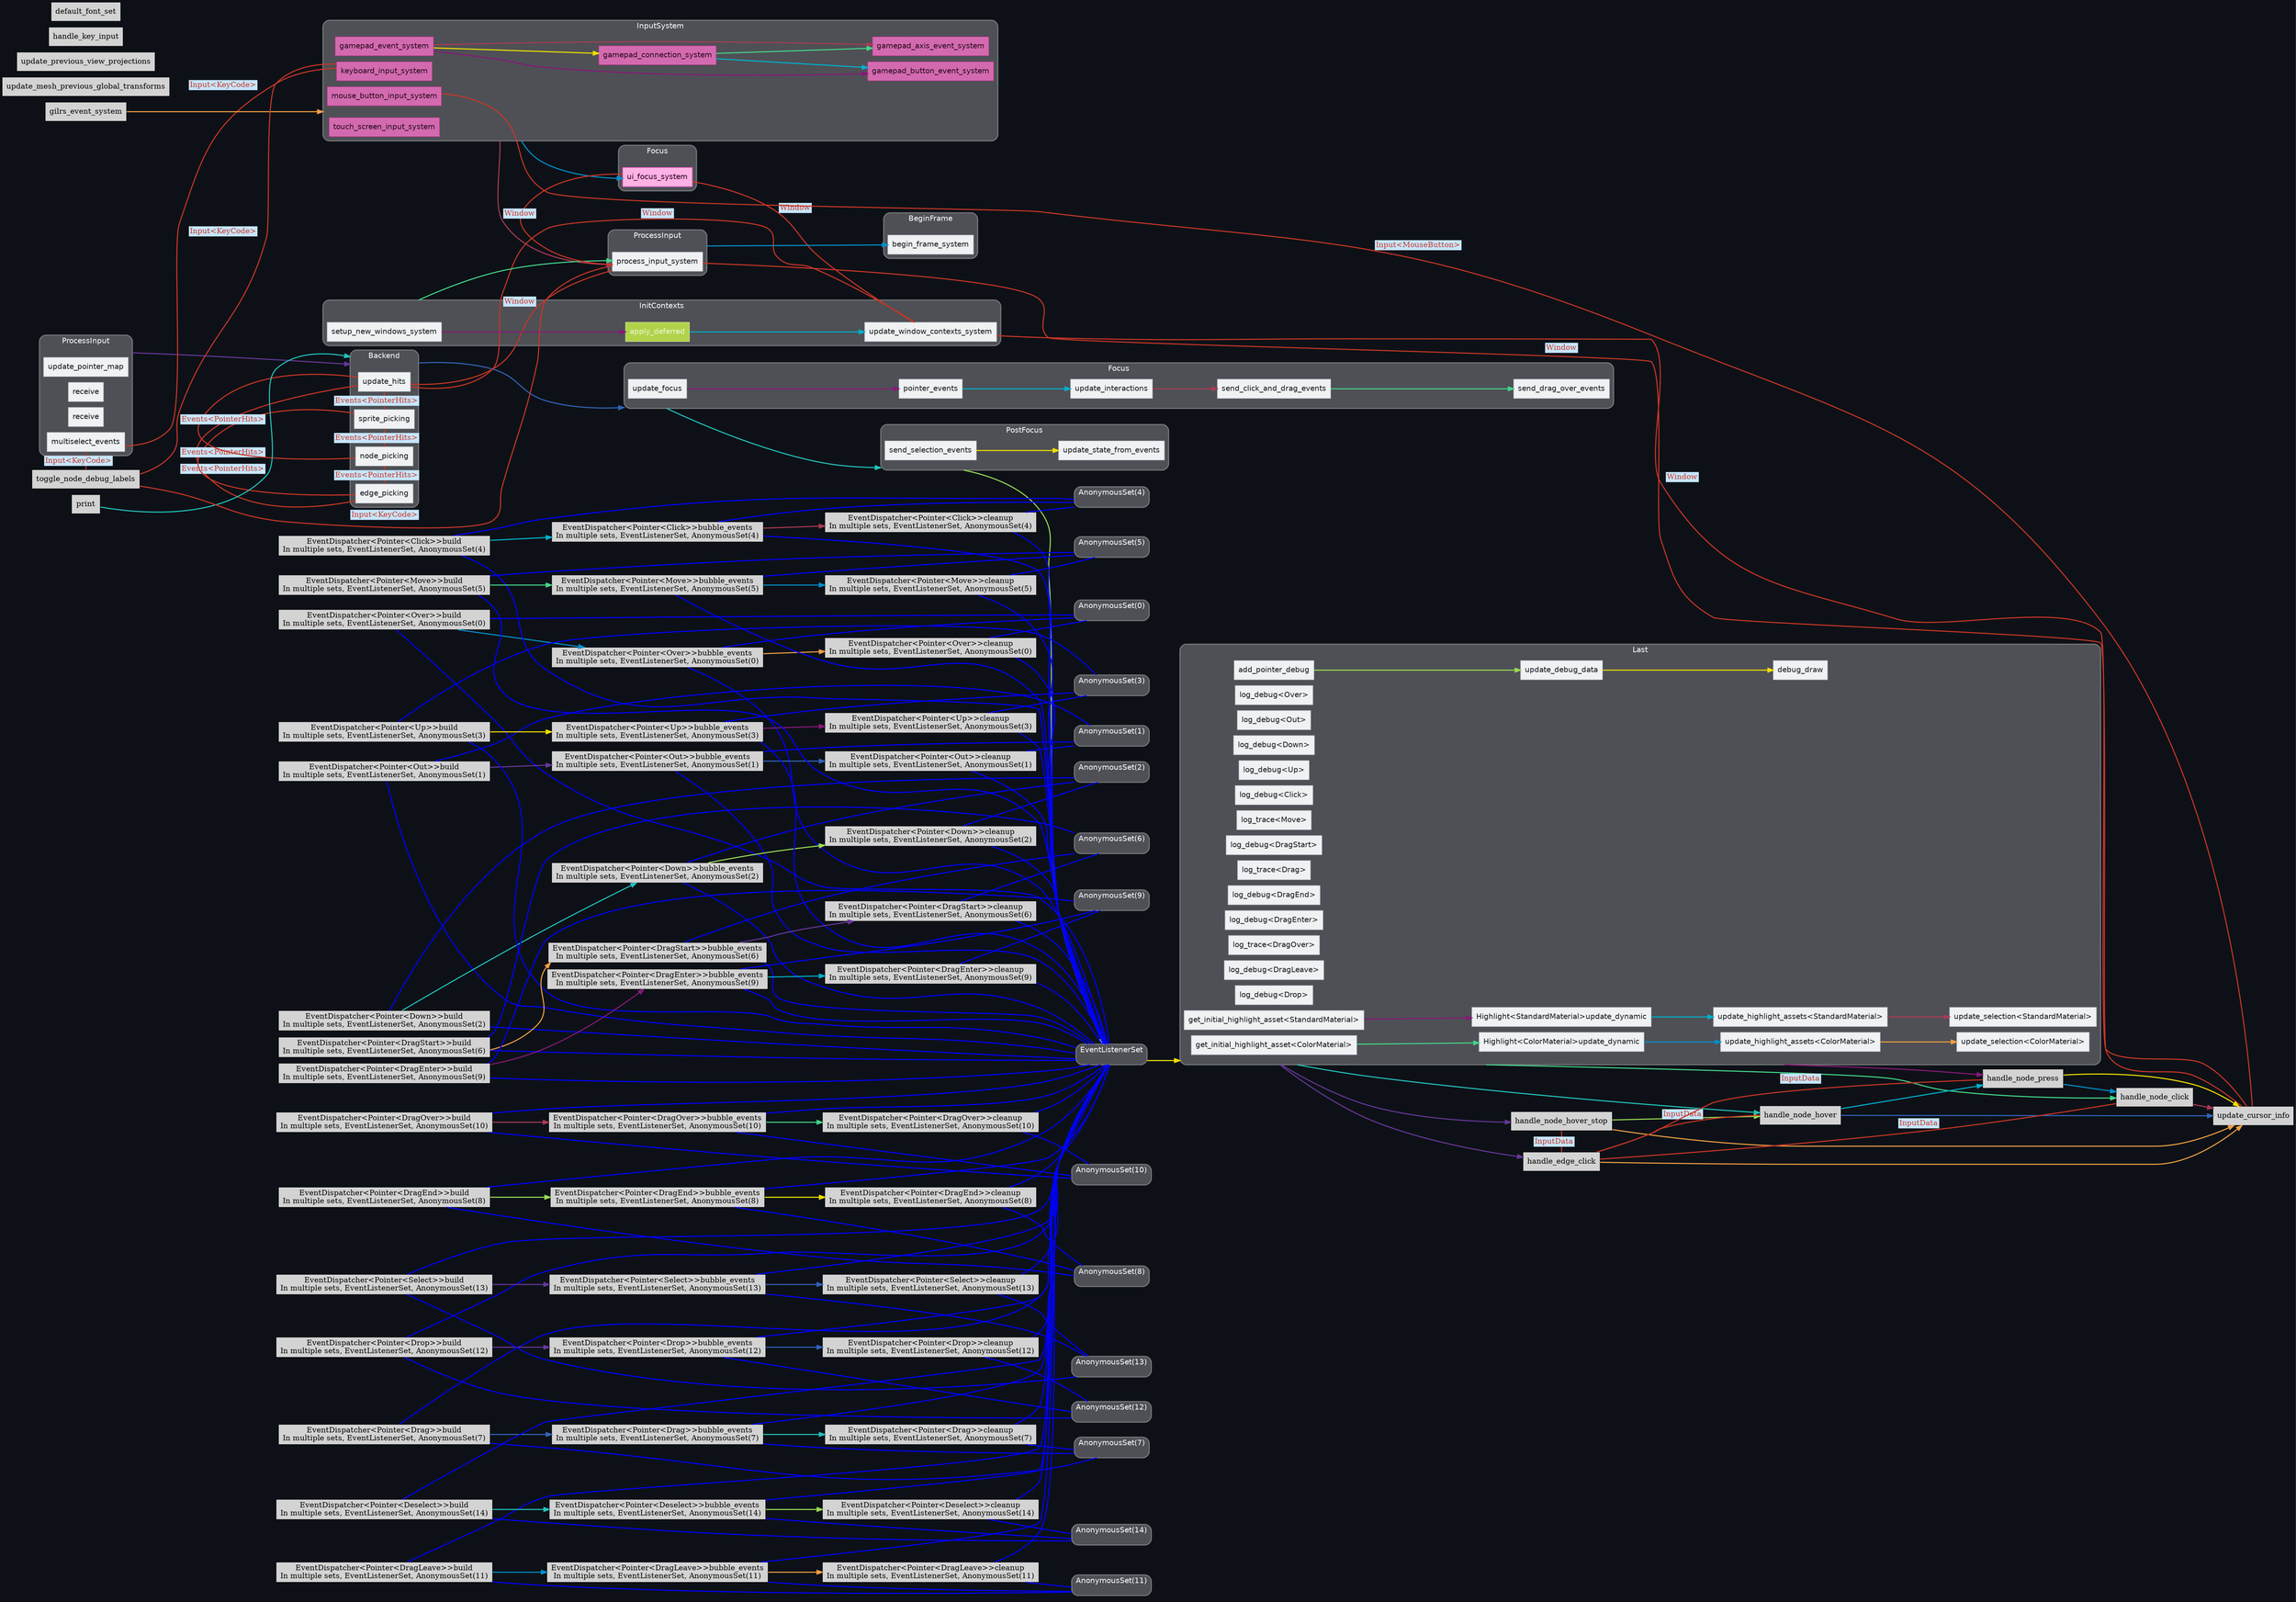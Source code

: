 digraph "" {
	"compound"="true";
	"splines"="spline";
	"rankdir"="LR";
	"bgcolor"="#0d1117";
	"fontname"="Helvetica";
	"nodesep"="0.15";
	edge ["penwidth"="2"];
	node ["shape"="box", "style"="filled"];
	subgraph "clusternode_Set(1)" {
		"style"="rounded,filled";
		"label"="InputSystem";
		"tooltip"="InputSystem";
		"fillcolor"="#ffffff44";
		"fontcolor"="#ffffff";
		"color"="#ffffff50";
		"penwidth"="2";
		"set_marker_node_Set(1)" ["style"="invis", "label"="", "height"="0", "shape"="point"]
		"node_System(0)" ["label"="keyboard_input_system", "tooltip"="bevy_input::keyboard::keyboard_input_system", "fillcolor"="#d36aaf", "fontname"="Helvetica", "fontcolor"="#270b1d", "color"="#a5317d", "penwidth"="1"]
		"node_System(1)" ["label"="mouse_button_input_system", "tooltip"="bevy_input::mouse::mouse_button_input_system", "fillcolor"="#d36aaf", "fontname"="Helvetica", "fontcolor"="#270b1d", "color"="#a5317d", "penwidth"="1"]
		"node_System(2)" ["label"="gamepad_event_system", "tooltip"="bevy_input::gamepad::gamepad_event_system", "fillcolor"="#d36aaf", "fontname"="Helvetica", "fontcolor"="#270b1d", "color"="#a5317d", "penwidth"="1"]
		"node_System(3)" ["label"="gamepad_connection_system", "tooltip"="bevy_input::gamepad::gamepad_connection_system", "fillcolor"="#d36aaf", "fontname"="Helvetica", "fontcolor"="#270b1d", "color"="#a5317d", "penwidth"="1"]
		"node_System(4)" ["label"="gamepad_button_event_system", "tooltip"="bevy_input::gamepad::gamepad_button_event_system", "fillcolor"="#d36aaf", "fontname"="Helvetica", "fontcolor"="#270b1d", "color"="#a5317d", "penwidth"="1"]
		"node_System(5)" ["label"="gamepad_axis_event_system", "tooltip"="bevy_input::gamepad::gamepad_axis_event_system", "fillcolor"="#d36aaf", "fontname"="Helvetica", "fontcolor"="#270b1d", "color"="#a5317d", "penwidth"="1"]
		"node_System(6)" ["label"="touch_screen_input_system", "tooltip"="bevy_input::touch::touch_screen_input_system", "fillcolor"="#d36aaf", "fontname"="Helvetica", "fontcolor"="#270b1d", "color"="#a5317d", "penwidth"="1"]
	}
	
	subgraph "clusternode_Set(9)" {
		"style"="rounded,filled";
		"label"="Focus";
		"tooltip"="Focus";
		"fillcolor"="#ffffff44";
		"fontcolor"="#ffffff";
		"color"="#ffffff50";
		"penwidth"="2";
		"set_marker_node_Set(9)" ["style"="invis", "label"="", "height"="0", "shape"="point"]
		"node_System(7)" ["label"="ui_focus_system", "tooltip"="bevy_ui::focus::ui_focus_system", "fillcolor"="#ffb1e5", "fontname"="Helvetica", "fontcolor"="#320021", "color"="#ff4bc2", "penwidth"="1"]
	}
	
	subgraph "clusternode_Set(14)" {
		"style"="rounded,filled";
		"label"="ProcessInput";
		"tooltip"="ProcessInput";
		"fillcolor"="#ffffff44";
		"fontcolor"="#ffffff";
		"color"="#ffffff50";
		"penwidth"="2";
		"set_marker_node_Set(14)" ["style"="invis", "label"="", "height"="0", "shape"="point"]
		"node_System(11)" ["label"="update_pointer_map", "tooltip"="bevy_picking_core::pointer::update_pointer_map", "fillcolor"="#eff1f3", "fontname"="Helvetica", "fontcolor"="#15191d", "color"="#b4bec7", "penwidth"="1"]
		"node_System(12)" ["label"="receive", "tooltip"="bevy_picking_core::pointer::InputMove::receive", "fillcolor"="#eff1f3", "fontname"="Helvetica", "fontcolor"="#15191d", "color"="#b4bec7", "penwidth"="1"]
		"node_System(13)" ["label"="receive", "tooltip"="bevy_picking_core::pointer::InputPress::receive", "fillcolor"="#eff1f3", "fontname"="Helvetica", "fontcolor"="#15191d", "color"="#b4bec7", "penwidth"="1"]
		"node_System(89)" ["label"="multiselect_events", "tooltip"="bevy_picking_selection::multiselect_events", "fillcolor"="#eff1f3", "fontname"="Helvetica", "fontcolor"="#15191d", "color"="#b4bec7", "penwidth"="1"]
	}
	
	subgraph "clusternode_Set(17)" {
		"style"="rounded,filled";
		"label"="Backend";
		"tooltip"="Backend";
		"fillcolor"="#ffffff44";
		"fontcolor"="#ffffff";
		"color"="#ffffff50";
		"penwidth"="2";
		"set_marker_node_Set(17)" ["style"="invis", "label"="", "height"="0", "shape"="point"]
		"node_System(92)" ["label"="update_hits", "tooltip"="bevy_picking_raycast::update_hits", "fillcolor"="#eff1f3", "fontname"="Helvetica", "fontcolor"="#15191d", "color"="#b4bec7", "penwidth"="1"]
		"node_System(93)" ["label"="sprite_picking", "tooltip"="bevy_picking_sprite::sprite_picking", "fillcolor"="#eff1f3", "fontname"="Helvetica", "fontcolor"="#15191d", "color"="#b4bec7", "penwidth"="1"]
		"node_System(107)" ["label"="node_picking", "tooltip"="karta::ui::nodes::node_picking", "fillcolor"="#eff1f3", "fontname"="Helvetica", "fontcolor"="#15191d", "color"="#b4bec7", "penwidth"="1"]
		"node_System(109)" ["label"="edge_picking", "tooltip"="karta::ui::edges::edge_picking", "fillcolor"="#eff1f3", "fontname"="Helvetica", "fontcolor"="#15191d", "color"="#b4bec7", "penwidth"="1"]
	}
	
	subgraph "clusternode_Set(18)" {
		"style"="rounded,filled";
		"label"="Focus";
		"tooltip"="Focus";
		"fillcolor"="#ffffff44";
		"fontcolor"="#ffffff";
		"color"="#ffffff50";
		"penwidth"="2";
		"set_marker_node_Set(18)" ["style"="invis", "label"="", "height"="0", "shape"="point"]
		"node_System(14)" ["label"="update_focus", "tooltip"="bevy_picking_core::focus::update_focus", "fillcolor"="#eff1f3", "fontname"="Helvetica", "fontcolor"="#15191d", "color"="#b4bec7", "penwidth"="1"]
		"node_System(15)" ["label"="pointer_events", "tooltip"="bevy_picking_core::events::pointer_events", "fillcolor"="#eff1f3", "fontname"="Helvetica", "fontcolor"="#15191d", "color"="#b4bec7", "penwidth"="1"]
		"node_System(16)" ["label"="update_interactions", "tooltip"="bevy_picking_core::focus::update_interactions", "fillcolor"="#eff1f3", "fontname"="Helvetica", "fontcolor"="#15191d", "color"="#b4bec7", "penwidth"="1"]
		"node_System(17)" ["label"="send_click_and_drag_events", "tooltip"="bevy_picking_core::events::send_click_and_drag_events", "fillcolor"="#eff1f3", "fontname"="Helvetica", "fontcolor"="#15191d", "color"="#b4bec7", "penwidth"="1"]
		"node_System(18)" ["label"="send_drag_over_events", "tooltip"="bevy_picking_core::events::send_drag_over_events", "fillcolor"="#eff1f3", "fontname"="Helvetica", "fontcolor"="#15191d", "color"="#b4bec7", "penwidth"="1"]
	}
	
	subgraph "clusternode_Set(19)" {
		"style"="rounded,filled";
		"label"="PostFocus";
		"tooltip"="PostFocus";
		"fillcolor"="#ffffff44";
		"fontcolor"="#ffffff";
		"color"="#ffffff50";
		"penwidth"="2";
		"set_marker_node_Set(19)" ["style"="invis", "label"="", "height"="0", "shape"="point"]
		"node_System(90)" ["label"="send_selection_events", "tooltip"="bevy_picking_selection::send_selection_events", "fillcolor"="#eff1f3", "fontname"="Helvetica", "fontcolor"="#15191d", "color"="#b4bec7", "penwidth"="1"]
		"node_System(91)" ["label"="update_state_from_events", "tooltip"="bevy_picking_selection::update_state_from_events", "fillcolor"="#eff1f3", "fontname"="Helvetica", "fontcolor"="#15191d", "color"="#b4bec7", "penwidth"="1"]
	}
	
	subgraph "clusternode_Set(20)" {
		"style"="rounded,filled";
		"label"="EventListenerSet";
		"tooltip"="EventListenerSet";
		"fillcolor"="#ffffff44";
		"fontcolor"="#ffffff";
		"color"="#ffffff50";
		"penwidth"="2";
		"set_marker_node_Set(20)" ["style"="invis", "label"="", "height"="0", "shape"="point"]
	}
	
	subgraph "clusternode_Set(21)" {
		"style"="rounded,filled";
		"label"="Last";
		"tooltip"="Last";
		"fillcolor"="#ffffff44";
		"fontcolor"="#ffffff";
		"color"="#ffffff50";
		"penwidth"="2";
		"set_marker_node_Set(21)" ["style"="invis", "label"="", "height"="0", "shape"="point"]
		"node_System(59)" ["label"="log_debug<Over>", "tooltip"="bevy_mod_picking::debug::log_debug<bevy_picking_core::events::Over>", "fillcolor"="#eff1f3", "fontname"="Helvetica", "fontcolor"="#15191d", "color"="#b4bec7", "penwidth"="1"]
		"node_System(60)" ["label"="log_debug<Out>", "tooltip"="bevy_mod_picking::debug::log_debug<bevy_picking_core::events::Out>", "fillcolor"="#eff1f3", "fontname"="Helvetica", "fontcolor"="#15191d", "color"="#b4bec7", "penwidth"="1"]
		"node_System(61)" ["label"="log_debug<Down>", "tooltip"="bevy_mod_picking::debug::log_debug<bevy_picking_core::events::Down>", "fillcolor"="#eff1f3", "fontname"="Helvetica", "fontcolor"="#15191d", "color"="#b4bec7", "penwidth"="1"]
		"node_System(62)" ["label"="log_debug<Up>", "tooltip"="bevy_mod_picking::debug::log_debug<bevy_picking_core::events::Up>", "fillcolor"="#eff1f3", "fontname"="Helvetica", "fontcolor"="#15191d", "color"="#b4bec7", "penwidth"="1"]
		"node_System(63)" ["label"="log_debug<Click>", "tooltip"="bevy_mod_picking::debug::log_debug<bevy_picking_core::events::Click>", "fillcolor"="#eff1f3", "fontname"="Helvetica", "fontcolor"="#15191d", "color"="#b4bec7", "penwidth"="1"]
		"node_System(64)" ["label"="log_trace<Move>", "tooltip"="bevy_mod_picking::debug::log_trace<bevy_picking_core::events::Move>", "fillcolor"="#eff1f3", "fontname"="Helvetica", "fontcolor"="#15191d", "color"="#b4bec7", "penwidth"="1"]
		"node_System(65)" ["label"="log_debug<DragStart>", "tooltip"="bevy_mod_picking::debug::log_debug<bevy_picking_core::events::DragStart>", "fillcolor"="#eff1f3", "fontname"="Helvetica", "fontcolor"="#15191d", "color"="#b4bec7", "penwidth"="1"]
		"node_System(66)" ["label"="log_trace<Drag>", "tooltip"="bevy_mod_picking::debug::log_trace<bevy_picking_core::events::Drag>", "fillcolor"="#eff1f3", "fontname"="Helvetica", "fontcolor"="#15191d", "color"="#b4bec7", "penwidth"="1"]
		"node_System(67)" ["label"="log_debug<DragEnd>", "tooltip"="bevy_mod_picking::debug::log_debug<bevy_picking_core::events::DragEnd>", "fillcolor"="#eff1f3", "fontname"="Helvetica", "fontcolor"="#15191d", "color"="#b4bec7", "penwidth"="1"]
		"node_System(68)" ["label"="log_debug<DragEnter>", "tooltip"="bevy_mod_picking::debug::log_debug<bevy_picking_core::events::DragEnter>", "fillcolor"="#eff1f3", "fontname"="Helvetica", "fontcolor"="#15191d", "color"="#b4bec7", "penwidth"="1"]
		"node_System(69)" ["label"="log_trace<DragOver>", "tooltip"="bevy_mod_picking::debug::log_trace<bevy_picking_core::events::DragOver>", "fillcolor"="#eff1f3", "fontname"="Helvetica", "fontcolor"="#15191d", "color"="#b4bec7", "penwidth"="1"]
		"node_System(70)" ["label"="log_debug<DragLeave>", "tooltip"="bevy_mod_picking::debug::log_debug<bevy_picking_core::events::DragLeave>", "fillcolor"="#eff1f3", "fontname"="Helvetica", "fontcolor"="#15191d", "color"="#b4bec7", "penwidth"="1"]
		"node_System(71)" ["label"="log_debug<Drop>", "tooltip"="bevy_mod_picking::debug::log_debug<bevy_picking_core::events::Drop>", "fillcolor"="#eff1f3", "fontname"="Helvetica", "fontcolor"="#15191d", "color"="#b4bec7", "penwidth"="1"]
		"node_System(72)" ["label"="add_pointer_debug", "tooltip"="bevy_mod_picking::debug::add_pointer_debug", "fillcolor"="#eff1f3", "fontname"="Helvetica", "fontcolor"="#15191d", "color"="#b4bec7", "penwidth"="1"]
		"node_System(73)" ["label"="update_debug_data", "tooltip"="bevy_mod_picking::debug::update_debug_data", "fillcolor"="#eff1f3", "fontname"="Helvetica", "fontcolor"="#15191d", "color"="#b4bec7", "penwidth"="1"]
		"node_System(74)" ["label"="debug_draw", "tooltip"="bevy_mod_picking::debug::debug_draw", "fillcolor"="#eff1f3", "fontname"="Helvetica", "fontcolor"="#15191d", "color"="#b4bec7", "penwidth"="1"]
		"node_System(75)" ["label"="get_initial_highlight_asset<StandardMaterial>", "tooltip"="bevy_picking_highlight::get_initial_highlight_asset<bevy_pbr::pbr_material::StandardMaterial>", "fillcolor"="#eff1f3", "fontname"="Helvetica", "fontcolor"="#15191d", "color"="#b4bec7", "penwidth"="1"]
		"node_System(76)" ["label"="Highlight<StandardMaterial>update_dynamic", "tooltip"="bevy_picking_highlight::Highlight<bevy_pbr::pbr_material::StandardMaterial>::update_dynamic", "fillcolor"="#eff1f3", "fontname"="Helvetica", "fontcolor"="#15191d", "color"="#b4bec7", "penwidth"="1"]
		"node_System(77)" ["label"="update_highlight_assets<StandardMaterial>", "tooltip"="bevy_picking_highlight::update_highlight_assets<bevy_pbr::pbr_material::StandardMaterial>", "fillcolor"="#eff1f3", "fontname"="Helvetica", "fontcolor"="#15191d", "color"="#b4bec7", "penwidth"="1"]
		"node_System(78)" ["label"="update_selection<StandardMaterial>", "tooltip"="bevy_picking_highlight::update_selection<bevy_pbr::pbr_material::StandardMaterial>", "fillcolor"="#eff1f3", "fontname"="Helvetica", "fontcolor"="#15191d", "color"="#b4bec7", "penwidth"="1"]
		"node_System(79)" ["label"="get_initial_highlight_asset<ColorMaterial>", "tooltip"="bevy_picking_highlight::get_initial_highlight_asset<bevy_sprite::mesh2d::color_material::ColorMaterial>", "fillcolor"="#eff1f3", "fontname"="Helvetica", "fontcolor"="#15191d", "color"="#b4bec7", "penwidth"="1"]
		"node_System(80)" ["label"="Highlight<ColorMaterial>update_dynamic", "tooltip"="bevy_picking_highlight::Highlight<bevy_sprite::mesh2d::color_material::ColorMaterial>::update_dynamic", "fillcolor"="#eff1f3", "fontname"="Helvetica", "fontcolor"="#15191d", "color"="#b4bec7", "penwidth"="1"]
		"node_System(81)" ["label"="update_highlight_assets<ColorMaterial>", "tooltip"="bevy_picking_highlight::update_highlight_assets<bevy_sprite::mesh2d::color_material::ColorMaterial>", "fillcolor"="#eff1f3", "fontname"="Helvetica", "fontcolor"="#15191d", "color"="#b4bec7", "penwidth"="1"]
		"node_System(82)" ["label"="update_selection<ColorMaterial>", "tooltip"="bevy_picking_highlight::update_selection<bevy_sprite::mesh2d::color_material::ColorMaterial>", "fillcolor"="#eff1f3", "fontname"="Helvetica", "fontcolor"="#15191d", "color"="#b4bec7", "penwidth"="1"]
	}
	
	subgraph "clusternode_Set(27)" {
		"style"="rounded,filled";
		"label"="AnonymousSet(0)";
		"tooltip"="AnonymousSet(0)";
		"fillcolor"="#ffffff44";
		"fontcolor"="#ffffff";
		"color"="#ffffff50";
		"penwidth"="2";
		"set_marker_node_Set(27)" ["style"="invis", "label"="", "height"="0", "shape"="point"]
	}
	
	subgraph "clusternode_Set(31)" {
		"style"="rounded,filled";
		"label"="AnonymousSet(1)";
		"tooltip"="AnonymousSet(1)";
		"fillcolor"="#ffffff44";
		"fontcolor"="#ffffff";
		"color"="#ffffff50";
		"penwidth"="2";
		"set_marker_node_Set(31)" ["style"="invis", "label"="", "height"="0", "shape"="point"]
	}
	
	subgraph "clusternode_Set(35)" {
		"style"="rounded,filled";
		"label"="AnonymousSet(2)";
		"tooltip"="AnonymousSet(2)";
		"fillcolor"="#ffffff44";
		"fontcolor"="#ffffff";
		"color"="#ffffff50";
		"penwidth"="2";
		"set_marker_node_Set(35)" ["style"="invis", "label"="", "height"="0", "shape"="point"]
	}
	
	subgraph "clusternode_Set(39)" {
		"style"="rounded,filled";
		"label"="AnonymousSet(3)";
		"tooltip"="AnonymousSet(3)";
		"fillcolor"="#ffffff44";
		"fontcolor"="#ffffff";
		"color"="#ffffff50";
		"penwidth"="2";
		"set_marker_node_Set(39)" ["style"="invis", "label"="", "height"="0", "shape"="point"]
	}
	
	subgraph "clusternode_Set(43)" {
		"style"="rounded,filled";
		"label"="AnonymousSet(4)";
		"tooltip"="AnonymousSet(4)";
		"fillcolor"="#ffffff44";
		"fontcolor"="#ffffff";
		"color"="#ffffff50";
		"penwidth"="2";
		"set_marker_node_Set(43)" ["style"="invis", "label"="", "height"="0", "shape"="point"]
	}
	
	subgraph "clusternode_Set(47)" {
		"style"="rounded,filled";
		"label"="AnonymousSet(5)";
		"tooltip"="AnonymousSet(5)";
		"fillcolor"="#ffffff44";
		"fontcolor"="#ffffff";
		"color"="#ffffff50";
		"penwidth"="2";
		"set_marker_node_Set(47)" ["style"="invis", "label"="", "height"="0", "shape"="point"]
	}
	
	subgraph "clusternode_Set(51)" {
		"style"="rounded,filled";
		"label"="AnonymousSet(6)";
		"tooltip"="AnonymousSet(6)";
		"fillcolor"="#ffffff44";
		"fontcolor"="#ffffff";
		"color"="#ffffff50";
		"penwidth"="2";
		"set_marker_node_Set(51)" ["style"="invis", "label"="", "height"="0", "shape"="point"]
	}
	
	subgraph "clusternode_Set(55)" {
		"style"="rounded,filled";
		"label"="AnonymousSet(7)";
		"tooltip"="AnonymousSet(7)";
		"fillcolor"="#ffffff44";
		"fontcolor"="#ffffff";
		"color"="#ffffff50";
		"penwidth"="2";
		"set_marker_node_Set(55)" ["style"="invis", "label"="", "height"="0", "shape"="point"]
	}
	
	subgraph "clusternode_Set(59)" {
		"style"="rounded,filled";
		"label"="AnonymousSet(8)";
		"tooltip"="AnonymousSet(8)";
		"fillcolor"="#ffffff44";
		"fontcolor"="#ffffff";
		"color"="#ffffff50";
		"penwidth"="2";
		"set_marker_node_Set(59)" ["style"="invis", "label"="", "height"="0", "shape"="point"]
	}
	
	subgraph "clusternode_Set(63)" {
		"style"="rounded,filled";
		"label"="AnonymousSet(9)";
		"tooltip"="AnonymousSet(9)";
		"fillcolor"="#ffffff44";
		"fontcolor"="#ffffff";
		"color"="#ffffff50";
		"penwidth"="2";
		"set_marker_node_Set(63)" ["style"="invis", "label"="", "height"="0", "shape"="point"]
	}
	
	subgraph "clusternode_Set(67)" {
		"style"="rounded,filled";
		"label"="AnonymousSet(10)";
		"tooltip"="AnonymousSet(10)";
		"fillcolor"="#ffffff44";
		"fontcolor"="#ffffff";
		"color"="#ffffff50";
		"penwidth"="2";
		"set_marker_node_Set(67)" ["style"="invis", "label"="", "height"="0", "shape"="point"]
	}
	
	subgraph "clusternode_Set(71)" {
		"style"="rounded,filled";
		"label"="AnonymousSet(11)";
		"tooltip"="AnonymousSet(11)";
		"fillcolor"="#ffffff44";
		"fontcolor"="#ffffff";
		"color"="#ffffff50";
		"penwidth"="2";
		"set_marker_node_Set(71)" ["style"="invis", "label"="", "height"="0", "shape"="point"]
	}
	
	subgraph "clusternode_Set(75)" {
		"style"="rounded,filled";
		"label"="AnonymousSet(12)";
		"tooltip"="AnonymousSet(12)";
		"fillcolor"="#ffffff44";
		"fontcolor"="#ffffff";
		"color"="#ffffff50";
		"penwidth"="2";
		"set_marker_node_Set(75)" ["style"="invis", "label"="", "height"="0", "shape"="point"]
	}
	
	subgraph "clusternode_Set(104)" {
		"style"="rounded,filled";
		"label"="AnonymousSet(13)";
		"tooltip"="AnonymousSet(13)";
		"fillcolor"="#ffffff44";
		"fontcolor"="#ffffff";
		"color"="#ffffff50";
		"penwidth"="2";
		"set_marker_node_Set(104)" ["style"="invis", "label"="", "height"="0", "shape"="point"]
	}
	
	subgraph "clusternode_Set(108)" {
		"style"="rounded,filled";
		"label"="AnonymousSet(14)";
		"tooltip"="AnonymousSet(14)";
		"fillcolor"="#ffffff44";
		"fontcolor"="#ffffff";
		"color"="#ffffff50";
		"penwidth"="2";
		"set_marker_node_Set(108)" ["style"="invis", "label"="", "height"="0", "shape"="point"]
	}
	
	subgraph "clusternode_Set(118)" {
		"style"="rounded,filled";
		"label"="InitContexts";
		"tooltip"="InitContexts";
		"fillcolor"="#ffffff44";
		"fontcolor"="#ffffff";
		"color"="#ffffff50";
		"penwidth"="2";
		"set_marker_node_Set(118)" ["style"="invis", "label"="", "height"="0", "shape"="point"]
		"node_System(94)" ["label"="setup_new_windows_system", "tooltip"="bevy_egui::setup_new_windows_system", "fillcolor"="#eff1f3", "fontname"="Helvetica", "fontcolor"="#15191d", "color"="#b4bec7", "penwidth"="1"]
		"node_System(95)" ["label"="apply_deferred", "tooltip"="bevy_ecs::schedule::executor::apply_deferred", "fillcolor"="#b0d34a", "fontname"="Helvetica", "fontcolor"="#edf5d5", "color"="#d3e69c", "penwidth"="1"]
		"node_System(96)" ["label"="update_window_contexts_system", "tooltip"="bevy_egui::systems::update_window_contexts_system", "fillcolor"="#eff1f3", "fontname"="Helvetica", "fontcolor"="#15191d", "color"="#b4bec7", "penwidth"="1"]
	}
	
	subgraph "clusternode_Set(122)" {
		"style"="rounded,filled";
		"label"="ProcessInput";
		"tooltip"="ProcessInput";
		"fillcolor"="#ffffff44";
		"fontcolor"="#ffffff";
		"color"="#ffffff50";
		"penwidth"="2";
		"set_marker_node_Set(122)" ["style"="invis", "label"="", "height"="0", "shape"="point"]
		"node_System(97)" ["label"="process_input_system", "tooltip"="bevy_egui::systems::process_input_system", "fillcolor"="#eff1f3", "fontname"="Helvetica", "fontcolor"="#15191d", "color"="#b4bec7", "penwidth"="1"]
	}
	
	subgraph "clusternode_Set(124)" {
		"style"="rounded,filled";
		"label"="BeginFrame";
		"tooltip"="BeginFrame";
		"fillcolor"="#ffffff44";
		"fontcolor"="#ffffff";
		"color"="#ffffff50";
		"penwidth"="2";
		"set_marker_node_Set(124)" ["style"="invis", "label"="", "height"="0", "shape"="point"]
		"node_System(98)" ["label"="begin_frame_system", "tooltip"="bevy_egui::systems::begin_frame_system", "fillcolor"="#eff1f3", "fontname"="Helvetica", "fontcolor"="#15191d", "color"="#b4bec7", "penwidth"="1"]
	}
	
	"node_System(8)" ["label"="update_mesh_previous_global_transforms", "tooltip"="bevy_pbr::prepass::update_mesh_previous_global_transforms"]
	"node_System(9)" ["label"="update_previous_view_projections", "tooltip"="bevy_pbr::prepass::update_previous_view_projections"]
	"node_System(10)" ["label"="gilrs_event_system", "tooltip"="bevy_gilrs::gilrs_system::gilrs_event_system"]
	"node_System(58)" ["label"="print", "tooltip"="bevy_picking_input::debug::print"]
	"node_System(99)" ["label"="update_cursor_info", "tooltip"="karta::input::pointer::update_cursor_info"]
	"node_System(100)" ["label"="handle_key_input", "tooltip"="karta::input::keymap::handle_key_input"]
	"node_System(101)" ["label"="handle_node_hover_stop", "tooltip"="karta::graph::nodes::handle_node_hover_stop"]
	"node_System(102)" ["label"="handle_node_hover", "tooltip"="karta::graph::nodes::handle_node_hover"]
	"node_System(103)" ["label"="handle_node_press", "tooltip"="karta::graph::nodes::handle_node_press"]
	"node_System(104)" ["label"="handle_node_click", "tooltip"="karta::graph::nodes::handle_node_click"]
	"node_System(105)" ["label"="handle_edge_click", "tooltip"="karta::graph::edges::handle_edge_click"]
	"node_System(106)" ["label"="default_font_set", "tooltip"="karta::ui::default_font_set"]
	"node_System(108)" ["label"="toggle_node_debug_labels", "tooltip"="karta::ui::nodes::toggle_node_debug_labels"]
	"node_System(19)" -> "set_marker_node_Set(20)" ["dir"="none", "color"="blue", "lhead"="clusternode_Set(20)"]
	"node_System(19)" -> "set_marker_node_Set(27)" ["dir"="none", "color"="blue", "lhead"="clusternode_Set(27)"]
	"node_System(19)" ["label"="EventDispatcher<Pointer<Over>>build
In multiple sets, EventListenerSet, AnonymousSet(0)", "tooltip"="bevy_eventlistener_core::event_dispatcher::EventDispatcher<bevy_picking_core::events::Pointer<bevy_picking_core::events::Over>>::build"]
	"node_System(20)" -> "set_marker_node_Set(20)" ["dir"="none", "color"="blue", "lhead"="clusternode_Set(20)"]
	"node_System(20)" -> "set_marker_node_Set(27)" ["dir"="none", "color"="blue", "lhead"="clusternode_Set(27)"]
	"node_System(20)" ["label"="EventDispatcher<Pointer<Over>>bubble_events
In multiple sets, EventListenerSet, AnonymousSet(0)", "tooltip"="bevy_eventlistener_core::event_dispatcher::EventDispatcher<bevy_picking_core::events::Pointer<bevy_picking_core::events::Over>>::bubble_events"]
	"node_System(21)" -> "set_marker_node_Set(20)" ["dir"="none", "color"="blue", "lhead"="clusternode_Set(20)"]
	"node_System(21)" -> "set_marker_node_Set(27)" ["dir"="none", "color"="blue", "lhead"="clusternode_Set(27)"]
	"node_System(21)" ["label"="EventDispatcher<Pointer<Over>>cleanup
In multiple sets, EventListenerSet, AnonymousSet(0)", "tooltip"="bevy_eventlistener_core::event_dispatcher::EventDispatcher<bevy_picking_core::events::Pointer<bevy_picking_core::events::Over>>::cleanup"]
	"node_System(22)" -> "set_marker_node_Set(20)" ["dir"="none", "color"="blue", "lhead"="clusternode_Set(20)"]
	"node_System(22)" -> "set_marker_node_Set(31)" ["dir"="none", "color"="blue", "lhead"="clusternode_Set(31)"]
	"node_System(22)" ["label"="EventDispatcher<Pointer<Out>>build
In multiple sets, EventListenerSet, AnonymousSet(1)", "tooltip"="bevy_eventlistener_core::event_dispatcher::EventDispatcher<bevy_picking_core::events::Pointer<bevy_picking_core::events::Out>>::build"]
	"node_System(23)" -> "set_marker_node_Set(20)" ["dir"="none", "color"="blue", "lhead"="clusternode_Set(20)"]
	"node_System(23)" -> "set_marker_node_Set(31)" ["dir"="none", "color"="blue", "lhead"="clusternode_Set(31)"]
	"node_System(23)" ["label"="EventDispatcher<Pointer<Out>>bubble_events
In multiple sets, EventListenerSet, AnonymousSet(1)", "tooltip"="bevy_eventlistener_core::event_dispatcher::EventDispatcher<bevy_picking_core::events::Pointer<bevy_picking_core::events::Out>>::bubble_events"]
	"node_System(24)" -> "set_marker_node_Set(20)" ["dir"="none", "color"="blue", "lhead"="clusternode_Set(20)"]
	"node_System(24)" -> "set_marker_node_Set(31)" ["dir"="none", "color"="blue", "lhead"="clusternode_Set(31)"]
	"node_System(24)" ["label"="EventDispatcher<Pointer<Out>>cleanup
In multiple sets, EventListenerSet, AnonymousSet(1)", "tooltip"="bevy_eventlistener_core::event_dispatcher::EventDispatcher<bevy_picking_core::events::Pointer<bevy_picking_core::events::Out>>::cleanup"]
	"node_System(25)" -> "set_marker_node_Set(20)" ["dir"="none", "color"="blue", "lhead"="clusternode_Set(20)"]
	"node_System(25)" -> "set_marker_node_Set(35)" ["dir"="none", "color"="blue", "lhead"="clusternode_Set(35)"]
	"node_System(25)" ["label"="EventDispatcher<Pointer<Down>>build
In multiple sets, EventListenerSet, AnonymousSet(2)", "tooltip"="bevy_eventlistener_core::event_dispatcher::EventDispatcher<bevy_picking_core::events::Pointer<bevy_picking_core::events::Down>>::build"]
	"node_System(26)" -> "set_marker_node_Set(20)" ["dir"="none", "color"="blue", "lhead"="clusternode_Set(20)"]
	"node_System(26)" -> "set_marker_node_Set(35)" ["dir"="none", "color"="blue", "lhead"="clusternode_Set(35)"]
	"node_System(26)" ["label"="EventDispatcher<Pointer<Down>>bubble_events
In multiple sets, EventListenerSet, AnonymousSet(2)", "tooltip"="bevy_eventlistener_core::event_dispatcher::EventDispatcher<bevy_picking_core::events::Pointer<bevy_picking_core::events::Down>>::bubble_events"]
	"node_System(27)" -> "set_marker_node_Set(20)" ["dir"="none", "color"="blue", "lhead"="clusternode_Set(20)"]
	"node_System(27)" -> "set_marker_node_Set(35)" ["dir"="none", "color"="blue", "lhead"="clusternode_Set(35)"]
	"node_System(27)" ["label"="EventDispatcher<Pointer<Down>>cleanup
In multiple sets, EventListenerSet, AnonymousSet(2)", "tooltip"="bevy_eventlistener_core::event_dispatcher::EventDispatcher<bevy_picking_core::events::Pointer<bevy_picking_core::events::Down>>::cleanup"]
	"node_System(28)" -> "set_marker_node_Set(20)" ["dir"="none", "color"="blue", "lhead"="clusternode_Set(20)"]
	"node_System(28)" -> "set_marker_node_Set(39)" ["dir"="none", "color"="blue", "lhead"="clusternode_Set(39)"]
	"node_System(28)" ["label"="EventDispatcher<Pointer<Up>>build
In multiple sets, EventListenerSet, AnonymousSet(3)", "tooltip"="bevy_eventlistener_core::event_dispatcher::EventDispatcher<bevy_picking_core::events::Pointer<bevy_picking_core::events::Up>>::build"]
	"node_System(29)" -> "set_marker_node_Set(20)" ["dir"="none", "color"="blue", "lhead"="clusternode_Set(20)"]
	"node_System(29)" -> "set_marker_node_Set(39)" ["dir"="none", "color"="blue", "lhead"="clusternode_Set(39)"]
	"node_System(29)" ["label"="EventDispatcher<Pointer<Up>>bubble_events
In multiple sets, EventListenerSet, AnonymousSet(3)", "tooltip"="bevy_eventlistener_core::event_dispatcher::EventDispatcher<bevy_picking_core::events::Pointer<bevy_picking_core::events::Up>>::bubble_events"]
	"node_System(30)" -> "set_marker_node_Set(20)" ["dir"="none", "color"="blue", "lhead"="clusternode_Set(20)"]
	"node_System(30)" -> "set_marker_node_Set(39)" ["dir"="none", "color"="blue", "lhead"="clusternode_Set(39)"]
	"node_System(30)" ["label"="EventDispatcher<Pointer<Up>>cleanup
In multiple sets, EventListenerSet, AnonymousSet(3)", "tooltip"="bevy_eventlistener_core::event_dispatcher::EventDispatcher<bevy_picking_core::events::Pointer<bevy_picking_core::events::Up>>::cleanup"]
	"node_System(31)" -> "set_marker_node_Set(20)" ["dir"="none", "color"="blue", "lhead"="clusternode_Set(20)"]
	"node_System(31)" -> "set_marker_node_Set(43)" ["dir"="none", "color"="blue", "lhead"="clusternode_Set(43)"]
	"node_System(31)" ["label"="EventDispatcher<Pointer<Click>>build
In multiple sets, EventListenerSet, AnonymousSet(4)", "tooltip"="bevy_eventlistener_core::event_dispatcher::EventDispatcher<bevy_picking_core::events::Pointer<bevy_picking_core::events::Click>>::build"]
	"node_System(32)" -> "set_marker_node_Set(20)" ["dir"="none", "color"="blue", "lhead"="clusternode_Set(20)"]
	"node_System(32)" -> "set_marker_node_Set(43)" ["dir"="none", "color"="blue", "lhead"="clusternode_Set(43)"]
	"node_System(32)" ["label"="EventDispatcher<Pointer<Click>>bubble_events
In multiple sets, EventListenerSet, AnonymousSet(4)", "tooltip"="bevy_eventlistener_core::event_dispatcher::EventDispatcher<bevy_picking_core::events::Pointer<bevy_picking_core::events::Click>>::bubble_events"]
	"node_System(33)" -> "set_marker_node_Set(20)" ["dir"="none", "color"="blue", "lhead"="clusternode_Set(20)"]
	"node_System(33)" -> "set_marker_node_Set(43)" ["dir"="none", "color"="blue", "lhead"="clusternode_Set(43)"]
	"node_System(33)" ["label"="EventDispatcher<Pointer<Click>>cleanup
In multiple sets, EventListenerSet, AnonymousSet(4)", "tooltip"="bevy_eventlistener_core::event_dispatcher::EventDispatcher<bevy_picking_core::events::Pointer<bevy_picking_core::events::Click>>::cleanup"]
	"node_System(34)" -> "set_marker_node_Set(20)" ["dir"="none", "color"="blue", "lhead"="clusternode_Set(20)"]
	"node_System(34)" -> "set_marker_node_Set(47)" ["dir"="none", "color"="blue", "lhead"="clusternode_Set(47)"]
	"node_System(34)" ["label"="EventDispatcher<Pointer<Move>>build
In multiple sets, EventListenerSet, AnonymousSet(5)", "tooltip"="bevy_eventlistener_core::event_dispatcher::EventDispatcher<bevy_picking_core::events::Pointer<bevy_picking_core::events::Move>>::build"]
	"node_System(35)" -> "set_marker_node_Set(20)" ["dir"="none", "color"="blue", "lhead"="clusternode_Set(20)"]
	"node_System(35)" -> "set_marker_node_Set(47)" ["dir"="none", "color"="blue", "lhead"="clusternode_Set(47)"]
	"node_System(35)" ["label"="EventDispatcher<Pointer<Move>>bubble_events
In multiple sets, EventListenerSet, AnonymousSet(5)", "tooltip"="bevy_eventlistener_core::event_dispatcher::EventDispatcher<bevy_picking_core::events::Pointer<bevy_picking_core::events::Move>>::bubble_events"]
	"node_System(36)" -> "set_marker_node_Set(20)" ["dir"="none", "color"="blue", "lhead"="clusternode_Set(20)"]
	"node_System(36)" -> "set_marker_node_Set(47)" ["dir"="none", "color"="blue", "lhead"="clusternode_Set(47)"]
	"node_System(36)" ["label"="EventDispatcher<Pointer<Move>>cleanup
In multiple sets, EventListenerSet, AnonymousSet(5)", "tooltip"="bevy_eventlistener_core::event_dispatcher::EventDispatcher<bevy_picking_core::events::Pointer<bevy_picking_core::events::Move>>::cleanup"]
	"node_System(37)" -> "set_marker_node_Set(20)" ["dir"="none", "color"="blue", "lhead"="clusternode_Set(20)"]
	"node_System(37)" -> "set_marker_node_Set(51)" ["dir"="none", "color"="blue", "lhead"="clusternode_Set(51)"]
	"node_System(37)" ["label"="EventDispatcher<Pointer<DragStart>>build
In multiple sets, EventListenerSet, AnonymousSet(6)", "tooltip"="bevy_eventlistener_core::event_dispatcher::EventDispatcher<bevy_picking_core::events::Pointer<bevy_picking_core::events::DragStart>>::build"]
	"node_System(38)" -> "set_marker_node_Set(20)" ["dir"="none", "color"="blue", "lhead"="clusternode_Set(20)"]
	"node_System(38)" -> "set_marker_node_Set(51)" ["dir"="none", "color"="blue", "lhead"="clusternode_Set(51)"]
	"node_System(38)" ["label"="EventDispatcher<Pointer<DragStart>>bubble_events
In multiple sets, EventListenerSet, AnonymousSet(6)", "tooltip"="bevy_eventlistener_core::event_dispatcher::EventDispatcher<bevy_picking_core::events::Pointer<bevy_picking_core::events::DragStart>>::bubble_events"]
	"node_System(39)" -> "set_marker_node_Set(20)" ["dir"="none", "color"="blue", "lhead"="clusternode_Set(20)"]
	"node_System(39)" -> "set_marker_node_Set(51)" ["dir"="none", "color"="blue", "lhead"="clusternode_Set(51)"]
	"node_System(39)" ["label"="EventDispatcher<Pointer<DragStart>>cleanup
In multiple sets, EventListenerSet, AnonymousSet(6)", "tooltip"="bevy_eventlistener_core::event_dispatcher::EventDispatcher<bevy_picking_core::events::Pointer<bevy_picking_core::events::DragStart>>::cleanup"]
	"node_System(40)" -> "set_marker_node_Set(20)" ["dir"="none", "color"="blue", "lhead"="clusternode_Set(20)"]
	"node_System(40)" -> "set_marker_node_Set(55)" ["dir"="none", "color"="blue", "lhead"="clusternode_Set(55)"]
	"node_System(40)" ["label"="EventDispatcher<Pointer<Drag>>build
In multiple sets, EventListenerSet, AnonymousSet(7)", "tooltip"="bevy_eventlistener_core::event_dispatcher::EventDispatcher<bevy_picking_core::events::Pointer<bevy_picking_core::events::Drag>>::build"]
	"node_System(41)" -> "set_marker_node_Set(20)" ["dir"="none", "color"="blue", "lhead"="clusternode_Set(20)"]
	"node_System(41)" -> "set_marker_node_Set(55)" ["dir"="none", "color"="blue", "lhead"="clusternode_Set(55)"]
	"node_System(41)" ["label"="EventDispatcher<Pointer<Drag>>bubble_events
In multiple sets, EventListenerSet, AnonymousSet(7)", "tooltip"="bevy_eventlistener_core::event_dispatcher::EventDispatcher<bevy_picking_core::events::Pointer<bevy_picking_core::events::Drag>>::bubble_events"]
	"node_System(42)" -> "set_marker_node_Set(20)" ["dir"="none", "color"="blue", "lhead"="clusternode_Set(20)"]
	"node_System(42)" -> "set_marker_node_Set(55)" ["dir"="none", "color"="blue", "lhead"="clusternode_Set(55)"]
	"node_System(42)" ["label"="EventDispatcher<Pointer<Drag>>cleanup
In multiple sets, EventListenerSet, AnonymousSet(7)", "tooltip"="bevy_eventlistener_core::event_dispatcher::EventDispatcher<bevy_picking_core::events::Pointer<bevy_picking_core::events::Drag>>::cleanup"]
	"node_System(43)" -> "set_marker_node_Set(20)" ["dir"="none", "color"="blue", "lhead"="clusternode_Set(20)"]
	"node_System(43)" -> "set_marker_node_Set(59)" ["dir"="none", "color"="blue", "lhead"="clusternode_Set(59)"]
	"node_System(43)" ["label"="EventDispatcher<Pointer<DragEnd>>build
In multiple sets, EventListenerSet, AnonymousSet(8)", "tooltip"="bevy_eventlistener_core::event_dispatcher::EventDispatcher<bevy_picking_core::events::Pointer<bevy_picking_core::events::DragEnd>>::build"]
	"node_System(44)" -> "set_marker_node_Set(20)" ["dir"="none", "color"="blue", "lhead"="clusternode_Set(20)"]
	"node_System(44)" -> "set_marker_node_Set(59)" ["dir"="none", "color"="blue", "lhead"="clusternode_Set(59)"]
	"node_System(44)" ["label"="EventDispatcher<Pointer<DragEnd>>bubble_events
In multiple sets, EventListenerSet, AnonymousSet(8)", "tooltip"="bevy_eventlistener_core::event_dispatcher::EventDispatcher<bevy_picking_core::events::Pointer<bevy_picking_core::events::DragEnd>>::bubble_events"]
	"node_System(45)" -> "set_marker_node_Set(20)" ["dir"="none", "color"="blue", "lhead"="clusternode_Set(20)"]
	"node_System(45)" -> "set_marker_node_Set(59)" ["dir"="none", "color"="blue", "lhead"="clusternode_Set(59)"]
	"node_System(45)" ["label"="EventDispatcher<Pointer<DragEnd>>cleanup
In multiple sets, EventListenerSet, AnonymousSet(8)", "tooltip"="bevy_eventlistener_core::event_dispatcher::EventDispatcher<bevy_picking_core::events::Pointer<bevy_picking_core::events::DragEnd>>::cleanup"]
	"node_System(46)" -> "set_marker_node_Set(20)" ["dir"="none", "color"="blue", "lhead"="clusternode_Set(20)"]
	"node_System(46)" -> "set_marker_node_Set(63)" ["dir"="none", "color"="blue", "lhead"="clusternode_Set(63)"]
	"node_System(46)" ["label"="EventDispatcher<Pointer<DragEnter>>build
In multiple sets, EventListenerSet, AnonymousSet(9)", "tooltip"="bevy_eventlistener_core::event_dispatcher::EventDispatcher<bevy_picking_core::events::Pointer<bevy_picking_core::events::DragEnter>>::build"]
	"node_System(47)" -> "set_marker_node_Set(20)" ["dir"="none", "color"="blue", "lhead"="clusternode_Set(20)"]
	"node_System(47)" -> "set_marker_node_Set(63)" ["dir"="none", "color"="blue", "lhead"="clusternode_Set(63)"]
	"node_System(47)" ["label"="EventDispatcher<Pointer<DragEnter>>bubble_events
In multiple sets, EventListenerSet, AnonymousSet(9)", "tooltip"="bevy_eventlistener_core::event_dispatcher::EventDispatcher<bevy_picking_core::events::Pointer<bevy_picking_core::events::DragEnter>>::bubble_events"]
	"node_System(48)" -> "set_marker_node_Set(20)" ["dir"="none", "color"="blue", "lhead"="clusternode_Set(20)"]
	"node_System(48)" -> "set_marker_node_Set(63)" ["dir"="none", "color"="blue", "lhead"="clusternode_Set(63)"]
	"node_System(48)" ["label"="EventDispatcher<Pointer<DragEnter>>cleanup
In multiple sets, EventListenerSet, AnonymousSet(9)", "tooltip"="bevy_eventlistener_core::event_dispatcher::EventDispatcher<bevy_picking_core::events::Pointer<bevy_picking_core::events::DragEnter>>::cleanup"]
	"node_System(49)" -> "set_marker_node_Set(20)" ["dir"="none", "color"="blue", "lhead"="clusternode_Set(20)"]
	"node_System(49)" -> "set_marker_node_Set(67)" ["dir"="none", "color"="blue", "lhead"="clusternode_Set(67)"]
	"node_System(49)" ["label"="EventDispatcher<Pointer<DragOver>>build
In multiple sets, EventListenerSet, AnonymousSet(10)", "tooltip"="bevy_eventlistener_core::event_dispatcher::EventDispatcher<bevy_picking_core::events::Pointer<bevy_picking_core::events::DragOver>>::build"]
	"node_System(50)" -> "set_marker_node_Set(20)" ["dir"="none", "color"="blue", "lhead"="clusternode_Set(20)"]
	"node_System(50)" -> "set_marker_node_Set(67)" ["dir"="none", "color"="blue", "lhead"="clusternode_Set(67)"]
	"node_System(50)" ["label"="EventDispatcher<Pointer<DragOver>>bubble_events
In multiple sets, EventListenerSet, AnonymousSet(10)", "tooltip"="bevy_eventlistener_core::event_dispatcher::EventDispatcher<bevy_picking_core::events::Pointer<bevy_picking_core::events::DragOver>>::bubble_events"]
	"node_System(51)" -> "set_marker_node_Set(20)" ["dir"="none", "color"="blue", "lhead"="clusternode_Set(20)"]
	"node_System(51)" -> "set_marker_node_Set(67)" ["dir"="none", "color"="blue", "lhead"="clusternode_Set(67)"]
	"node_System(51)" ["label"="EventDispatcher<Pointer<DragOver>>cleanup
In multiple sets, EventListenerSet, AnonymousSet(10)", "tooltip"="bevy_eventlistener_core::event_dispatcher::EventDispatcher<bevy_picking_core::events::Pointer<bevy_picking_core::events::DragOver>>::cleanup"]
	"node_System(52)" -> "set_marker_node_Set(20)" ["dir"="none", "color"="blue", "lhead"="clusternode_Set(20)"]
	"node_System(52)" -> "set_marker_node_Set(71)" ["dir"="none", "color"="blue", "lhead"="clusternode_Set(71)"]
	"node_System(52)" ["label"="EventDispatcher<Pointer<DragLeave>>build
In multiple sets, EventListenerSet, AnonymousSet(11)", "tooltip"="bevy_eventlistener_core::event_dispatcher::EventDispatcher<bevy_picking_core::events::Pointer<bevy_picking_core::events::DragLeave>>::build"]
	"node_System(53)" -> "set_marker_node_Set(20)" ["dir"="none", "color"="blue", "lhead"="clusternode_Set(20)"]
	"node_System(53)" -> "set_marker_node_Set(71)" ["dir"="none", "color"="blue", "lhead"="clusternode_Set(71)"]
	"node_System(53)" ["label"="EventDispatcher<Pointer<DragLeave>>bubble_events
In multiple sets, EventListenerSet, AnonymousSet(11)", "tooltip"="bevy_eventlistener_core::event_dispatcher::EventDispatcher<bevy_picking_core::events::Pointer<bevy_picking_core::events::DragLeave>>::bubble_events"]
	"node_System(54)" -> "set_marker_node_Set(20)" ["dir"="none", "color"="blue", "lhead"="clusternode_Set(20)"]
	"node_System(54)" -> "set_marker_node_Set(71)" ["dir"="none", "color"="blue", "lhead"="clusternode_Set(71)"]
	"node_System(54)" ["label"="EventDispatcher<Pointer<DragLeave>>cleanup
In multiple sets, EventListenerSet, AnonymousSet(11)", "tooltip"="bevy_eventlistener_core::event_dispatcher::EventDispatcher<bevy_picking_core::events::Pointer<bevy_picking_core::events::DragLeave>>::cleanup"]
	"node_System(55)" -> "set_marker_node_Set(20)" ["dir"="none", "color"="blue", "lhead"="clusternode_Set(20)"]
	"node_System(55)" -> "set_marker_node_Set(75)" ["dir"="none", "color"="blue", "lhead"="clusternode_Set(75)"]
	"node_System(55)" ["label"="EventDispatcher<Pointer<Drop>>build
In multiple sets, EventListenerSet, AnonymousSet(12)", "tooltip"="bevy_eventlistener_core::event_dispatcher::EventDispatcher<bevy_picking_core::events::Pointer<bevy_picking_core::events::Drop>>::build"]
	"node_System(56)" -> "set_marker_node_Set(20)" ["dir"="none", "color"="blue", "lhead"="clusternode_Set(20)"]
	"node_System(56)" -> "set_marker_node_Set(75)" ["dir"="none", "color"="blue", "lhead"="clusternode_Set(75)"]
	"node_System(56)" ["label"="EventDispatcher<Pointer<Drop>>bubble_events
In multiple sets, EventListenerSet, AnonymousSet(12)", "tooltip"="bevy_eventlistener_core::event_dispatcher::EventDispatcher<bevy_picking_core::events::Pointer<bevy_picking_core::events::Drop>>::bubble_events"]
	"node_System(57)" -> "set_marker_node_Set(20)" ["dir"="none", "color"="blue", "lhead"="clusternode_Set(20)"]
	"node_System(57)" -> "set_marker_node_Set(75)" ["dir"="none", "color"="blue", "lhead"="clusternode_Set(75)"]
	"node_System(57)" ["label"="EventDispatcher<Pointer<Drop>>cleanup
In multiple sets, EventListenerSet, AnonymousSet(12)", "tooltip"="bevy_eventlistener_core::event_dispatcher::EventDispatcher<bevy_picking_core::events::Pointer<bevy_picking_core::events::Drop>>::cleanup"]
	"node_System(83)" -> "set_marker_node_Set(20)" ["dir"="none", "color"="blue", "lhead"="clusternode_Set(20)"]
	"node_System(83)" -> "set_marker_node_Set(104)" ["dir"="none", "color"="blue", "lhead"="clusternode_Set(104)"]
	"node_System(83)" ["label"="EventDispatcher<Pointer<Select>>build
In multiple sets, EventListenerSet, AnonymousSet(13)", "tooltip"="bevy_eventlistener_core::event_dispatcher::EventDispatcher<bevy_picking_core::events::Pointer<bevy_picking_selection::Select>>::build"]
	"node_System(84)" -> "set_marker_node_Set(20)" ["dir"="none", "color"="blue", "lhead"="clusternode_Set(20)"]
	"node_System(84)" -> "set_marker_node_Set(104)" ["dir"="none", "color"="blue", "lhead"="clusternode_Set(104)"]
	"node_System(84)" ["label"="EventDispatcher<Pointer<Select>>bubble_events
In multiple sets, EventListenerSet, AnonymousSet(13)", "tooltip"="bevy_eventlistener_core::event_dispatcher::EventDispatcher<bevy_picking_core::events::Pointer<bevy_picking_selection::Select>>::bubble_events"]
	"node_System(85)" -> "set_marker_node_Set(20)" ["dir"="none", "color"="blue", "lhead"="clusternode_Set(20)"]
	"node_System(85)" -> "set_marker_node_Set(104)" ["dir"="none", "color"="blue", "lhead"="clusternode_Set(104)"]
	"node_System(85)" ["label"="EventDispatcher<Pointer<Select>>cleanup
In multiple sets, EventListenerSet, AnonymousSet(13)", "tooltip"="bevy_eventlistener_core::event_dispatcher::EventDispatcher<bevy_picking_core::events::Pointer<bevy_picking_selection::Select>>::cleanup"]
	"node_System(86)" -> "set_marker_node_Set(20)" ["dir"="none", "color"="blue", "lhead"="clusternode_Set(20)"]
	"node_System(86)" -> "set_marker_node_Set(108)" ["dir"="none", "color"="blue", "lhead"="clusternode_Set(108)"]
	"node_System(86)" ["label"="EventDispatcher<Pointer<Deselect>>build
In multiple sets, EventListenerSet, AnonymousSet(14)", "tooltip"="bevy_eventlistener_core::event_dispatcher::EventDispatcher<bevy_picking_core::events::Pointer<bevy_picking_selection::Deselect>>::build"]
	"node_System(87)" -> "set_marker_node_Set(20)" ["dir"="none", "color"="blue", "lhead"="clusternode_Set(20)"]
	"node_System(87)" -> "set_marker_node_Set(108)" ["dir"="none", "color"="blue", "lhead"="clusternode_Set(108)"]
	"node_System(87)" ["label"="EventDispatcher<Pointer<Deselect>>bubble_events
In multiple sets, EventListenerSet, AnonymousSet(14)", "tooltip"="bevy_eventlistener_core::event_dispatcher::EventDispatcher<bevy_picking_core::events::Pointer<bevy_picking_selection::Deselect>>::bubble_events"]
	"node_System(88)" -> "set_marker_node_Set(20)" ["dir"="none", "color"="blue", "lhead"="clusternode_Set(20)"]
	"node_System(88)" -> "set_marker_node_Set(108)" ["dir"="none", "color"="blue", "lhead"="clusternode_Set(108)"]
	"node_System(88)" ["label"="EventDispatcher<Pointer<Deselect>>cleanup
In multiple sets, EventListenerSet, AnonymousSet(14)", "tooltip"="bevy_eventlistener_core::event_dispatcher::EventDispatcher<bevy_picking_core::events::Pointer<bevy_picking_selection::Deselect>>::cleanup"]
	"node_System(2)" -> "node_System(3)" ["lhead"="", "ltail"="", "tooltip"="SystemTypeSet(gamepad_event_system()) → gamepad_connection_system", "color"="#eede00"]
	"node_System(2)" -> "node_System(4)" ["lhead"="", "ltail"="", "tooltip"="SystemTypeSet(gamepad_event_system()) → gamepad_button_event_system", "color"="#881877"]
	"node_System(3)" -> "node_System(4)" ["lhead"="", "ltail"="", "tooltip"="SystemTypeSet(gamepad_connection_system()) → gamepad_button_event_system", "color"="#00b0cc"]
	"node_System(2)" -> "node_System(5)" ["lhead"="", "ltail"="", "tooltip"="SystemTypeSet(gamepad_event_system()) → gamepad_axis_event_system", "color"="#aa3a55"]
	"node_System(3)" -> "node_System(5)" ["lhead"="", "ltail"="", "tooltip"="SystemTypeSet(gamepad_connection_system()) → gamepad_axis_event_system", "color"="#44d488"]
	"set_marker_node_Set(1)" -> "node_System(7)" ["lhead"="", "ltail"="clusternode_Set(1)", "tooltip"="InputSystem → ui_focus_system", "color"="#0090cc"]
	"node_System(10)" -> "set_marker_node_Set(1)" ["lhead"="clusternode_Set(1)", "ltail"="", "tooltip"="gilrs_event_system → InputSystem", "color"="#ee9e44"]
	"set_marker_node_Set(14)" -> "set_marker_node_Set(17)" ["lhead"="clusternode_Set(17)", "ltail"="clusternode_Set(14)", "tooltip"="ProcessInput → Backend", "color"="#663699"]
	"set_marker_node_Set(17)" -> "set_marker_node_Set(18)" ["lhead"="clusternode_Set(18)", "ltail"="clusternode_Set(17)", "tooltip"="Backend → Focus", "color"="#3363bb"]
	"set_marker_node_Set(18)" -> "set_marker_node_Set(19)" ["lhead"="clusternode_Set(19)", "ltail"="clusternode_Set(18)", "tooltip"="Focus → PostFocus", "color"="#22c2bb"]
	"set_marker_node_Set(19)" -> "set_marker_node_Set(20)" ["lhead"="clusternode_Set(20)", "ltail"="clusternode_Set(19)", "tooltip"="PostFocus → EventListenerSet", "color"="#99d955"]
	"set_marker_node_Set(20)" -> "set_marker_node_Set(21)" ["lhead"="clusternode_Set(21)", "ltail"="clusternode_Set(20)", "tooltip"="EventListenerSet → Last", "color"="#eede00"]
	"node_System(14)" -> "node_System(15)" ["lhead"="", "ltail"="", "tooltip"="update_focus → pointer_events", "color"="#881877"]
	"node_System(15)" -> "node_System(16)" ["lhead"="", "ltail"="", "tooltip"="pointer_events → update_interactions", "color"="#00b0cc"]
	"node_System(16)" -> "node_System(17)" ["lhead"="", "ltail"="", "tooltip"="update_interactions → send_click_and_drag_events", "color"="#aa3a55"]
	"node_System(17)" -> "node_System(18)" ["lhead"="", "ltail"="", "tooltip"="send_click_and_drag_events → send_drag_over_events", "color"="#44d488"]
	"node_System(19)" -> "node_System(20)" ["lhead"="", "ltail"="", "tooltip"="EventDispatcher<Pointer<Over>>build → EventDispatcher<Pointer<Over>>bubble_events", "color"="#0090cc"]
	"node_System(20)" -> "node_System(21)" ["lhead"="", "ltail"="", "tooltip"="EventDispatcher<Pointer<Over>>bubble_events → EventDispatcher<Pointer<Over>>cleanup", "color"="#ee9e44"]
	"node_System(22)" -> "node_System(23)" ["lhead"="", "ltail"="", "tooltip"="EventDispatcher<Pointer<Out>>build → EventDispatcher<Pointer<Out>>bubble_events", "color"="#663699"]
	"node_System(23)" -> "node_System(24)" ["lhead"="", "ltail"="", "tooltip"="EventDispatcher<Pointer<Out>>bubble_events → EventDispatcher<Pointer<Out>>cleanup", "color"="#3363bb"]
	"node_System(25)" -> "node_System(26)" ["lhead"="", "ltail"="", "tooltip"="EventDispatcher<Pointer<Down>>build → EventDispatcher<Pointer<Down>>bubble_events", "color"="#22c2bb"]
	"node_System(26)" -> "node_System(27)" ["lhead"="", "ltail"="", "tooltip"="EventDispatcher<Pointer<Down>>bubble_events → EventDispatcher<Pointer<Down>>cleanup", "color"="#99d955"]
	"node_System(28)" -> "node_System(29)" ["lhead"="", "ltail"="", "tooltip"="EventDispatcher<Pointer<Up>>build → EventDispatcher<Pointer<Up>>bubble_events", "color"="#eede00"]
	"node_System(29)" -> "node_System(30)" ["lhead"="", "ltail"="", "tooltip"="EventDispatcher<Pointer<Up>>bubble_events → EventDispatcher<Pointer<Up>>cleanup", "color"="#881877"]
	"node_System(31)" -> "node_System(32)" ["lhead"="", "ltail"="", "tooltip"="EventDispatcher<Pointer<Click>>build → EventDispatcher<Pointer<Click>>bubble_events", "color"="#00b0cc"]
	"node_System(32)" -> "node_System(33)" ["lhead"="", "ltail"="", "tooltip"="EventDispatcher<Pointer<Click>>bubble_events → EventDispatcher<Pointer<Click>>cleanup", "color"="#aa3a55"]
	"node_System(34)" -> "node_System(35)" ["lhead"="", "ltail"="", "tooltip"="EventDispatcher<Pointer<Move>>build → EventDispatcher<Pointer<Move>>bubble_events", "color"="#44d488"]
	"node_System(35)" -> "node_System(36)" ["lhead"="", "ltail"="", "tooltip"="EventDispatcher<Pointer<Move>>bubble_events → EventDispatcher<Pointer<Move>>cleanup", "color"="#0090cc"]
	"node_System(37)" -> "node_System(38)" ["lhead"="", "ltail"="", "tooltip"="EventDispatcher<Pointer<DragStart>>build → EventDispatcher<Pointer<DragStart>>bubble_events", "color"="#ee9e44"]
	"node_System(38)" -> "node_System(39)" ["lhead"="", "ltail"="", "tooltip"="EventDispatcher<Pointer<DragStart>>bubble_events → EventDispatcher<Pointer<DragStart>>cleanup", "color"="#663699"]
	"node_System(40)" -> "node_System(41)" ["lhead"="", "ltail"="", "tooltip"="EventDispatcher<Pointer<Drag>>build → EventDispatcher<Pointer<Drag>>bubble_events", "color"="#3363bb"]
	"node_System(41)" -> "node_System(42)" ["lhead"="", "ltail"="", "tooltip"="EventDispatcher<Pointer<Drag>>bubble_events → EventDispatcher<Pointer<Drag>>cleanup", "color"="#22c2bb"]
	"node_System(43)" -> "node_System(44)" ["lhead"="", "ltail"="", "tooltip"="EventDispatcher<Pointer<DragEnd>>build → EventDispatcher<Pointer<DragEnd>>bubble_events", "color"="#99d955"]
	"node_System(44)" -> "node_System(45)" ["lhead"="", "ltail"="", "tooltip"="EventDispatcher<Pointer<DragEnd>>bubble_events → EventDispatcher<Pointer<DragEnd>>cleanup", "color"="#eede00"]
	"node_System(46)" -> "node_System(47)" ["lhead"="", "ltail"="", "tooltip"="EventDispatcher<Pointer<DragEnter>>build → EventDispatcher<Pointer<DragEnter>>bubble_events", "color"="#881877"]
	"node_System(47)" -> "node_System(48)" ["lhead"="", "ltail"="", "tooltip"="EventDispatcher<Pointer<DragEnter>>bubble_events → EventDispatcher<Pointer<DragEnter>>cleanup", "color"="#00b0cc"]
	"node_System(49)" -> "node_System(50)" ["lhead"="", "ltail"="", "tooltip"="EventDispatcher<Pointer<DragOver>>build → EventDispatcher<Pointer<DragOver>>bubble_events", "color"="#aa3a55"]
	"node_System(50)" -> "node_System(51)" ["lhead"="", "ltail"="", "tooltip"="EventDispatcher<Pointer<DragOver>>bubble_events → EventDispatcher<Pointer<DragOver>>cleanup", "color"="#44d488"]
	"node_System(52)" -> "node_System(53)" ["lhead"="", "ltail"="", "tooltip"="EventDispatcher<Pointer<DragLeave>>build → EventDispatcher<Pointer<DragLeave>>bubble_events", "color"="#0090cc"]
	"node_System(53)" -> "node_System(54)" ["lhead"="", "ltail"="", "tooltip"="EventDispatcher<Pointer<DragLeave>>bubble_events → EventDispatcher<Pointer<DragLeave>>cleanup", "color"="#ee9e44"]
	"node_System(55)" -> "node_System(56)" ["lhead"="", "ltail"="", "tooltip"="EventDispatcher<Pointer<Drop>>build → EventDispatcher<Pointer<Drop>>bubble_events", "color"="#663699"]
	"node_System(56)" -> "node_System(57)" ["lhead"="", "ltail"="", "tooltip"="EventDispatcher<Pointer<Drop>>bubble_events → EventDispatcher<Pointer<Drop>>cleanup", "color"="#3363bb"]
	"node_System(58)" -> "set_marker_node_Set(17)" ["lhead"="clusternode_Set(17)", "ltail"="", "tooltip"="print → Backend", "color"="#22c2bb"]
	"node_System(72)" -> "node_System(73)" ["lhead"="", "ltail"="", "tooltip"="add_pointer_debug → update_debug_data", "color"="#99d955"]
	"node_System(73)" -> "node_System(74)" ["lhead"="", "ltail"="", "tooltip"="update_debug_data → debug_draw", "color"="#eede00"]
	"node_System(75)" -> "node_System(76)" ["lhead"="", "ltail"="", "tooltip"="get_initial_highlight_asset<StandardMaterial> → Highlight<StandardMaterial>update_dynamic", "color"="#881877"]
	"node_System(76)" -> "node_System(77)" ["lhead"="", "ltail"="", "tooltip"="Highlight<StandardMaterial>update_dynamic → update_highlight_assets<StandardMaterial>", "color"="#00b0cc"]
	"node_System(77)" -> "node_System(78)" ["lhead"="", "ltail"="", "tooltip"="update_highlight_assets<StandardMaterial> → update_selection<StandardMaterial>", "color"="#aa3a55"]
	"node_System(79)" -> "node_System(80)" ["lhead"="", "ltail"="", "tooltip"="get_initial_highlight_asset<ColorMaterial> → Highlight<ColorMaterial>update_dynamic", "color"="#44d488"]
	"node_System(80)" -> "node_System(81)" ["lhead"="", "ltail"="", "tooltip"="Highlight<ColorMaterial>update_dynamic → update_highlight_assets<ColorMaterial>", "color"="#0090cc"]
	"node_System(81)" -> "node_System(82)" ["lhead"="", "ltail"="", "tooltip"="update_highlight_assets<ColorMaterial> → update_selection<ColorMaterial>", "color"="#ee9e44"]
	"node_System(83)" -> "node_System(84)" ["lhead"="", "ltail"="", "tooltip"="EventDispatcher<Pointer<Select>>build → EventDispatcher<Pointer<Select>>bubble_events", "color"="#663699"]
	"node_System(84)" -> "node_System(85)" ["lhead"="", "ltail"="", "tooltip"="EventDispatcher<Pointer<Select>>bubble_events → EventDispatcher<Pointer<Select>>cleanup", "color"="#3363bb"]
	"node_System(86)" -> "node_System(87)" ["lhead"="", "ltail"="", "tooltip"="EventDispatcher<Pointer<Deselect>>build → EventDispatcher<Pointer<Deselect>>bubble_events", "color"="#22c2bb"]
	"node_System(87)" -> "node_System(88)" ["lhead"="", "ltail"="", "tooltip"="EventDispatcher<Pointer<Deselect>>bubble_events → EventDispatcher<Pointer<Deselect>>cleanup", "color"="#99d955"]
	"node_System(90)" -> "node_System(91)" ["lhead"="", "ltail"="", "tooltip"="send_selection_events → update_state_from_events", "color"="#eede00"]
	"node_System(94)" -> "node_System(95)" ["lhead"="", "ltail"="", "tooltip"="setup_new_windows_system → apply_deferred", "color"="#881877"]
	"node_System(95)" -> "node_System(96)" ["lhead"="", "ltail"="", "tooltip"="apply_deferred → update_window_contexts_system", "color"="#00b0cc"]
	"set_marker_node_Set(1)" -> "node_System(97)" ["lhead"="", "ltail"="clusternode_Set(1)", "tooltip"="InputSystem → process_input_system", "color"="#aa3a55"]
	"set_marker_node_Set(118)" -> "node_System(97)" ["lhead"="", "ltail"="clusternode_Set(118)", "tooltip"="InitContexts → process_input_system", "color"="#44d488"]
	"set_marker_node_Set(122)" -> "node_System(98)" ["lhead"="", "ltail"="clusternode_Set(122)", "tooltip"="ProcessInput → begin_frame_system", "color"="#0090cc"]
	"node_System(101)" -> "node_System(99)" ["lhead"="", "ltail"="", "tooltip"="handle_node_hover_stop → SystemTypeSet(update_cursor_info())", "color"="#ee9e44"]
	"set_marker_node_Set(21)" -> "node_System(101)" ["lhead"="", "ltail"="clusternode_Set(21)", "tooltip"="Last → handle_node_hover_stop", "color"="#663699"]
	"node_System(102)" -> "node_System(99)" ["lhead"="", "ltail"="", "tooltip"="handle_node_hover → SystemTypeSet(update_cursor_info())", "color"="#3363bb"]
	"set_marker_node_Set(21)" -> "node_System(102)" ["lhead"="", "ltail"="clusternode_Set(21)", "tooltip"="Last → handle_node_hover", "color"="#22c2bb"]
	"node_System(101)" -> "node_System(102)" ["lhead"="", "ltail"="", "tooltip"="handle_node_hover_stop → handle_node_hover", "color"="#99d955"]
	"node_System(103)" -> "node_System(99)" ["lhead"="", "ltail"="", "tooltip"="handle_node_press → SystemTypeSet(update_cursor_info())", "color"="#eede00"]
	"set_marker_node_Set(21)" -> "node_System(103)" ["lhead"="", "ltail"="clusternode_Set(21)", "tooltip"="Last → handle_node_press", "color"="#881877"]
	"node_System(102)" -> "node_System(103)" ["lhead"="", "ltail"="", "tooltip"="handle_node_hover → handle_node_press", "color"="#00b0cc"]
	"node_System(104)" -> "node_System(99)" ["lhead"="", "ltail"="", "tooltip"="handle_node_click → SystemTypeSet(update_cursor_info())", "color"="#aa3a55"]
	"set_marker_node_Set(21)" -> "node_System(104)" ["lhead"="", "ltail"="clusternode_Set(21)", "tooltip"="Last → handle_node_click", "color"="#44d488"]
	"node_System(103)" -> "node_System(104)" ["lhead"="", "ltail"="", "tooltip"="handle_node_press → handle_node_click", "color"="#0090cc"]
	"node_System(105)" -> "node_System(99)" ["lhead"="", "ltail"="", "tooltip"="handle_edge_click → SystemTypeSet(update_cursor_info())", "color"="#ee9e44"]
	"set_marker_node_Set(21)" -> "node_System(105)" ["lhead"="", "ltail"="clusternode_Set(21)", "tooltip"="Last → handle_edge_click", "color"="#663699"]
	"node_System(89)" -> "node_System(0)" ["dir"="none", "constraint"="false", "color"="#c93526", "fontcolor"="#c93526", "label"=<<table border="0" cellborder="0"><tr><td bgcolor="#c6e6ff">Input&lt;KeyCode&gt;</td></tr></table>>, "labeltooltip"="multiselect_events — keyboard_input_system"]
	"node_System(89)" -> "node_System(108)" ["dir"="none", "constraint"="false", "color"="#c93526", "fontcolor"="#c93526", "label"=<<table border="0" cellborder="0"><tr><td bgcolor="#c6e6ff">Input&lt;KeyCode&gt;</td></tr></table>>, "labeltooltip"="multiselect_events — toggle_node_debug_labels"]
	"node_System(92)" -> "node_System(96)" ["dir"="none", "constraint"="false", "color"="#c93526", "fontcolor"="#c93526", "label"=<<table border="0" cellborder="0"><tr><td bgcolor="#c6e6ff">Window</td></tr></table>>, "labeltooltip"="update_hits — update_window_contexts_system"]
	"node_System(92)" -> "node_System(97)" ["dir"="none", "constraint"="false", "color"="#c93526", "fontcolor"="#c93526", "label"=<<table border="0" cellborder="0"><tr><td bgcolor="#c6e6ff">Window</td></tr></table>>, "labeltooltip"="update_hits — process_input_system"]
	"node_System(92)" -> "node_System(109)" ["dir"="none", "constraint"="false", "color"="#c93526", "fontcolor"="#c93526", "label"=<<table border="0" cellborder="0"><tr><td bgcolor="#c6e6ff">Events&lt;PointerHits&gt;</td></tr></table>>, "labeltooltip"="update_hits — edge_picking"]
	"node_System(93)" -> "node_System(92)" ["dir"="none", "constraint"="false", "color"="#c93526", "fontcolor"="#c93526", "label"=<<table border="0" cellborder="0"><tr><td bgcolor="#c6e6ff">Events&lt;PointerHits&gt;</td></tr></table>>, "labeltooltip"="sprite_picking — update_hits"]
	"node_System(93)" -> "node_System(107)" ["dir"="none", "constraint"="false", "color"="#c93526", "fontcolor"="#c93526", "label"=<<table border="0" cellborder="0"><tr><td bgcolor="#c6e6ff">Events&lt;PointerHits&gt;</td></tr></table>>, "labeltooltip"="sprite_picking — node_picking"]
	"node_System(93)" -> "node_System(109)" ["dir"="none", "constraint"="false", "color"="#c93526", "fontcolor"="#c93526", "label"=<<table border="0" cellborder="0"><tr><td bgcolor="#c6e6ff">Events&lt;PointerHits&gt;</td></tr></table>>, "labeltooltip"="sprite_picking — edge_picking"]
	"node_System(96)" -> "node_System(7)" ["dir"="none", "constraint"="false", "color"="#c93526", "fontcolor"="#c93526", "label"=<<table border="0" cellborder="0"><tr><td bgcolor="#c6e6ff">Window</td></tr></table>>, "labeltooltip"="update_window_contexts_system — ui_focus_system"]
	"node_System(97)" -> "node_System(7)" ["dir"="none", "constraint"="false", "color"="#c93526", "fontcolor"="#c93526", "label"=<<table border="0" cellborder="0"><tr><td bgcolor="#c6e6ff">Window</td></tr></table>>, "labeltooltip"="process_input_system — ui_focus_system"]
	"node_System(99)" -> "node_System(1)" ["dir"="none", "constraint"="false", "color"="#c93526", "fontcolor"="#c93526", "label"=<<table border="0" cellborder="0"><tr><td bgcolor="#c6e6ff">Input&lt;MouseButton&gt;</td></tr></table>>, "labeltooltip"="update_cursor_info — mouse_button_input_system"]
	"node_System(99)" -> "node_System(96)" ["dir"="none", "constraint"="false", "color"="#c93526", "fontcolor"="#c93526", "label"=<<table border="0" cellborder="0"><tr><td bgcolor="#c6e6ff">Window</td></tr></table>>, "labeltooltip"="update_cursor_info — update_window_contexts_system"]
	"node_System(99)" -> "node_System(97)" ["dir"="none", "constraint"="false", "color"="#c93526", "fontcolor"="#c93526", "label"=<<table border="0" cellborder="0"><tr><td bgcolor="#c6e6ff">Window</td></tr></table>>, "labeltooltip"="update_cursor_info — process_input_system"]
	"node_System(101)" -> "node_System(105)" ["dir"="none", "constraint"="false", "color"="#c93526", "fontcolor"="#c93526", "label"=<<table border="0" cellborder="0"><tr><td bgcolor="#c6e6ff">InputData</td></tr></table>>, "labeltooltip"="handle_node_hover_stop — handle_edge_click"]
	"node_System(102)" -> "node_System(105)" ["dir"="none", "constraint"="false", "color"="#c93526", "fontcolor"="#c93526", "label"=<<table border="0" cellborder="0"><tr><td bgcolor="#c6e6ff">InputData</td></tr></table>>, "labeltooltip"="handle_node_hover — handle_edge_click"]
	"node_System(103)" -> "node_System(105)" ["dir"="none", "constraint"="false", "color"="#c93526", "fontcolor"="#c93526", "label"=<<table border="0" cellborder="0"><tr><td bgcolor="#c6e6ff">InputData</td></tr></table>>, "labeltooltip"="handle_node_press — handle_edge_click"]
	"node_System(104)" -> "node_System(105)" ["dir"="none", "constraint"="false", "color"="#c93526", "fontcolor"="#c93526", "label"=<<table border="0" cellborder="0"><tr><td bgcolor="#c6e6ff">InputData</td></tr></table>>, "labeltooltip"="handle_node_click — handle_edge_click"]
	"node_System(107)" -> "node_System(92)" ["dir"="none", "constraint"="false", "color"="#c93526", "fontcolor"="#c93526", "label"=<<table border="0" cellborder="0"><tr><td bgcolor="#c6e6ff">Events&lt;PointerHits&gt;</td></tr></table>>, "labeltooltip"="node_picking — update_hits"]
	"node_System(107)" -> "node_System(109)" ["dir"="none", "constraint"="false", "color"="#c93526", "fontcolor"="#c93526", "label"=<<table border="0" cellborder="0"><tr><td bgcolor="#c6e6ff">Events&lt;PointerHits&gt;</td></tr></table>>, "labeltooltip"="node_picking — edge_picking"]
	"node_System(108)" -> "node_System(0)" ["dir"="none", "constraint"="false", "color"="#c93526", "fontcolor"="#c93526", "label"=<<table border="0" cellborder="0"><tr><td bgcolor="#c6e6ff">Input&lt;KeyCode&gt;</td></tr></table>>, "labeltooltip"="toggle_node_debug_labels — keyboard_input_system"]
	"node_System(108)" -> "node_System(97)" ["dir"="none", "constraint"="false", "color"="#c93526", "fontcolor"="#c93526", "label"=<<table border="0" cellborder="0"><tr><td bgcolor="#c6e6ff">Input&lt;KeyCode&gt;</td></tr></table>>, "labeltooltip"="toggle_node_debug_labels — process_input_system"]
}

